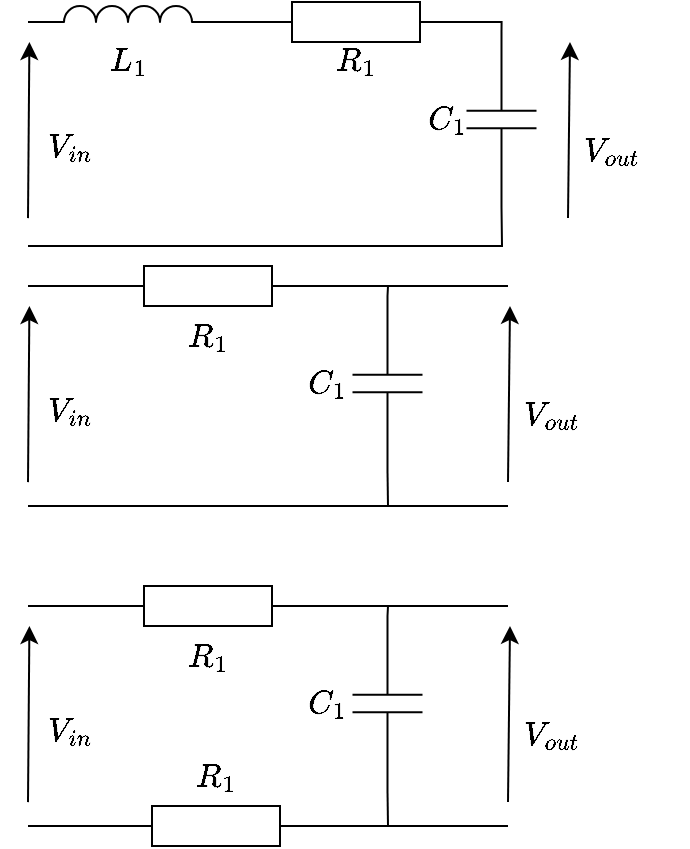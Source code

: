 <mxfile version="26.0.3">
  <diagram name="Σελίδα-1" id="eIitHSgUbr_Ef1hGLhfr">
    <mxGraphModel dx="676" dy="356" grid="1" gridSize="10" guides="1" tooltips="1" connect="1" arrows="1" fold="1" page="1" pageScale="1" pageWidth="827" pageHeight="1169" math="1" shadow="0">
      <root>
        <mxCell id="0" />
        <mxCell id="1" parent="0" />
        <mxCell id="EfQFGKJvnnYAsufmfuI2-1" value="" style="pointerEvents=1;verticalLabelPosition=bottom;shadow=0;dashed=0;align=center;html=1;verticalAlign=top;shape=mxgraph.electrical.resistors.resistor_1;" parent="1" vertex="1">
          <mxGeometry x="360" y="280" width="100" height="20" as="geometry" />
        </mxCell>
        <mxCell id="EfQFGKJvnnYAsufmfuI2-2" value="" style="pointerEvents=1;verticalLabelPosition=bottom;shadow=0;dashed=0;align=center;html=1;verticalAlign=top;shape=mxgraph.electrical.capacitors.capacitor_1;rotation=90;" parent="1" vertex="1">
          <mxGeometry x="456" y="321.25" width="87.5" height="35" as="geometry" />
        </mxCell>
        <mxCell id="EfQFGKJvnnYAsufmfuI2-3" value="" style="endArrow=none;html=1;rounded=0;entryX=0;entryY=0.5;entryDx=0;entryDy=0;entryPerimeter=0;exitX=1;exitY=0.5;exitDx=0;exitDy=0;exitPerimeter=0;" parent="1" source="EfQFGKJvnnYAsufmfuI2-1" target="EfQFGKJvnnYAsufmfuI2-2" edge="1">
          <mxGeometry width="50" height="50" relative="1" as="geometry">
            <mxPoint x="420" y="380" as="sourcePoint" />
            <mxPoint x="470" y="330" as="targetPoint" />
            <Array as="points">
              <mxPoint x="500" y="290" />
            </Array>
          </mxGeometry>
        </mxCell>
        <mxCell id="EfQFGKJvnnYAsufmfuI2-7" value="$$R_1$$" style="text;html=1;align=center;verticalAlign=middle;whiteSpace=wrap;rounded=0;fontSize=14;" parent="1" vertex="1">
          <mxGeometry x="380" y="300" width="60" height="30" as="geometry" />
        </mxCell>
        <mxCell id="EfQFGKJvnnYAsufmfuI2-8" value="$$C_1$$" style="text;html=1;align=center;verticalAlign=middle;whiteSpace=wrap;rounded=0;fontSize=14;" parent="1" vertex="1">
          <mxGeometry x="440" y="323.75" width="60" height="30" as="geometry" />
        </mxCell>
        <mxCell id="EfQFGKJvnnYAsufmfuI2-12" value="" style="endArrow=none;html=1;rounded=0;" parent="1" edge="1">
          <mxGeometry width="50" height="50" relative="1" as="geometry">
            <mxPoint x="320" y="400" as="sourcePoint" />
            <mxPoint x="560" y="400" as="targetPoint" />
          </mxGeometry>
        </mxCell>
        <mxCell id="EfQFGKJvnnYAsufmfuI2-13" value="" style="endArrow=none;html=1;rounded=0;entryX=1;entryY=0.5;entryDx=0;entryDy=0;entryPerimeter=0;" parent="1" target="EfQFGKJvnnYAsufmfuI2-2" edge="1">
          <mxGeometry width="50" height="50" relative="1" as="geometry">
            <mxPoint x="500" y="400" as="sourcePoint" />
            <mxPoint x="470" y="330" as="targetPoint" />
          </mxGeometry>
        </mxCell>
        <mxCell id="EfQFGKJvnnYAsufmfuI2-14" value="" style="endArrow=none;html=1;rounded=0;" parent="1" edge="1">
          <mxGeometry width="50" height="50" relative="1" as="geometry">
            <mxPoint x="560" y="290" as="sourcePoint" />
            <mxPoint x="500" y="290" as="targetPoint" />
          </mxGeometry>
        </mxCell>
        <mxCell id="EfQFGKJvnnYAsufmfuI2-15" value="" style="endArrow=classic;html=1;rounded=0;entryX=0.007;entryY=1.097;entryDx=0;entryDy=0;entryPerimeter=0;" parent="1" edge="1">
          <mxGeometry width="50" height="50" relative="1" as="geometry">
            <mxPoint x="320" y="388.06" as="sourcePoint" />
            <mxPoint x="320.7" y="300.0" as="targetPoint" />
          </mxGeometry>
        </mxCell>
        <mxCell id="EfQFGKJvnnYAsufmfuI2-16" value="$$V_{in}$$" style="edgeLabel;html=1;align=center;verticalAlign=middle;resizable=0;points=[];fontSize=14;" parent="EfQFGKJvnnYAsufmfuI2-15" vertex="1" connectable="0">
          <mxGeometry x="-0.09" y="-1" relative="1" as="geometry">
            <mxPoint x="19" y="4" as="offset" />
          </mxGeometry>
        </mxCell>
        <mxCell id="EfQFGKJvnnYAsufmfuI2-17" value="" style="endArrow=classic;html=1;rounded=0;entryX=0.007;entryY=1.097;entryDx=0;entryDy=0;entryPerimeter=0;" parent="1" edge="1">
          <mxGeometry width="50" height="50" relative="1" as="geometry">
            <mxPoint x="560" y="388" as="sourcePoint" />
            <mxPoint x="561" y="300" as="targetPoint" />
          </mxGeometry>
        </mxCell>
        <mxCell id="EfQFGKJvnnYAsufmfuI2-18" value="$$V_{out}$$" style="edgeLabel;html=1;align=center;verticalAlign=middle;resizable=0;points=[];fontSize=14;" parent="EfQFGKJvnnYAsufmfuI2-17" vertex="1" connectable="0">
          <mxGeometry x="-0.09" y="-1" relative="1" as="geometry">
            <mxPoint x="19" y="6" as="offset" />
          </mxGeometry>
        </mxCell>
        <mxCell id="EfQFGKJvnnYAsufmfuI2-22" value="" style="endArrow=none;html=1;rounded=0;entryX=0;entryY=0.5;entryDx=0;entryDy=0;entryPerimeter=0;" parent="1" target="EfQFGKJvnnYAsufmfuI2-1" edge="1">
          <mxGeometry width="50" height="50" relative="1" as="geometry">
            <mxPoint x="320" y="290" as="sourcePoint" />
            <mxPoint x="420" y="340" as="targetPoint" />
          </mxGeometry>
        </mxCell>
        <mxCell id="EfQFGKJvnnYAsufmfuI2-23" value="" style="pointerEvents=1;verticalLabelPosition=bottom;shadow=0;dashed=0;align=center;html=1;verticalAlign=top;shape=mxgraph.electrical.resistors.resistor_1;" parent="1" vertex="1">
          <mxGeometry x="360" y="440" width="100" height="20" as="geometry" />
        </mxCell>
        <mxCell id="EfQFGKJvnnYAsufmfuI2-24" value="" style="pointerEvents=1;verticalLabelPosition=bottom;shadow=0;dashed=0;align=center;html=1;verticalAlign=top;shape=mxgraph.electrical.capacitors.capacitor_1;rotation=90;" parent="1" vertex="1">
          <mxGeometry x="456" y="481.25" width="87.5" height="35" as="geometry" />
        </mxCell>
        <mxCell id="EfQFGKJvnnYAsufmfuI2-25" value="" style="endArrow=none;html=1;rounded=0;entryX=0;entryY=0.5;entryDx=0;entryDy=0;entryPerimeter=0;exitX=1;exitY=0.5;exitDx=0;exitDy=0;exitPerimeter=0;" parent="1" source="EfQFGKJvnnYAsufmfuI2-23" target="EfQFGKJvnnYAsufmfuI2-24" edge="1">
          <mxGeometry width="50" height="50" relative="1" as="geometry">
            <mxPoint x="420" y="540" as="sourcePoint" />
            <mxPoint x="470" y="490" as="targetPoint" />
            <Array as="points">
              <mxPoint x="500" y="450" />
            </Array>
          </mxGeometry>
        </mxCell>
        <mxCell id="EfQFGKJvnnYAsufmfuI2-26" value="$$R_1$$" style="text;html=1;align=center;verticalAlign=middle;whiteSpace=wrap;rounded=0;fontSize=14;" parent="1" vertex="1">
          <mxGeometry x="380" y="460" width="60" height="30" as="geometry" />
        </mxCell>
        <mxCell id="EfQFGKJvnnYAsufmfuI2-27" value="$$C_1$$" style="text;html=1;align=center;verticalAlign=middle;whiteSpace=wrap;rounded=0;fontSize=14;" parent="1" vertex="1">
          <mxGeometry x="440" y="483.75" width="60" height="30" as="geometry" />
        </mxCell>
        <mxCell id="EfQFGKJvnnYAsufmfuI2-28" value="" style="endArrow=none;html=1;rounded=0;" parent="1" source="EfQFGKJvnnYAsufmfuI2-36" edge="1">
          <mxGeometry width="50" height="50" relative="1" as="geometry">
            <mxPoint x="320" y="560" as="sourcePoint" />
            <mxPoint x="560" y="560" as="targetPoint" />
          </mxGeometry>
        </mxCell>
        <mxCell id="EfQFGKJvnnYAsufmfuI2-29" value="" style="endArrow=none;html=1;rounded=0;entryX=1;entryY=0.5;entryDx=0;entryDy=0;entryPerimeter=0;" parent="1" target="EfQFGKJvnnYAsufmfuI2-24" edge="1">
          <mxGeometry width="50" height="50" relative="1" as="geometry">
            <mxPoint x="500" y="560" as="sourcePoint" />
            <mxPoint x="470" y="490" as="targetPoint" />
          </mxGeometry>
        </mxCell>
        <mxCell id="EfQFGKJvnnYAsufmfuI2-30" value="" style="endArrow=none;html=1;rounded=0;" parent="1" edge="1">
          <mxGeometry width="50" height="50" relative="1" as="geometry">
            <mxPoint x="560" y="450" as="sourcePoint" />
            <mxPoint x="500" y="450" as="targetPoint" />
          </mxGeometry>
        </mxCell>
        <mxCell id="EfQFGKJvnnYAsufmfuI2-31" value="" style="endArrow=classic;html=1;rounded=0;entryX=0.007;entryY=1.097;entryDx=0;entryDy=0;entryPerimeter=0;" parent="1" edge="1">
          <mxGeometry width="50" height="50" relative="1" as="geometry">
            <mxPoint x="320" y="548.06" as="sourcePoint" />
            <mxPoint x="320.7" y="460.0" as="targetPoint" />
          </mxGeometry>
        </mxCell>
        <mxCell id="EfQFGKJvnnYAsufmfuI2-32" value="$$V_{in}$$" style="edgeLabel;html=1;align=center;verticalAlign=middle;resizable=0;points=[];fontSize=14;" parent="EfQFGKJvnnYAsufmfuI2-31" vertex="1" connectable="0">
          <mxGeometry x="-0.09" y="-1" relative="1" as="geometry">
            <mxPoint x="19" y="4" as="offset" />
          </mxGeometry>
        </mxCell>
        <mxCell id="EfQFGKJvnnYAsufmfuI2-33" value="" style="endArrow=classic;html=1;rounded=0;entryX=0.007;entryY=1.097;entryDx=0;entryDy=0;entryPerimeter=0;" parent="1" edge="1">
          <mxGeometry width="50" height="50" relative="1" as="geometry">
            <mxPoint x="560" y="548" as="sourcePoint" />
            <mxPoint x="561" y="460" as="targetPoint" />
          </mxGeometry>
        </mxCell>
        <mxCell id="EfQFGKJvnnYAsufmfuI2-34" value="$$V_{out}$$" style="edgeLabel;html=1;align=center;verticalAlign=middle;resizable=0;points=[];fontSize=14;" parent="EfQFGKJvnnYAsufmfuI2-33" vertex="1" connectable="0">
          <mxGeometry x="-0.09" y="-1" relative="1" as="geometry">
            <mxPoint x="19" y="6" as="offset" />
          </mxGeometry>
        </mxCell>
        <mxCell id="EfQFGKJvnnYAsufmfuI2-35" value="" style="endArrow=none;html=1;rounded=0;entryX=0;entryY=0.5;entryDx=0;entryDy=0;entryPerimeter=0;" parent="1" target="EfQFGKJvnnYAsufmfuI2-23" edge="1">
          <mxGeometry width="50" height="50" relative="1" as="geometry">
            <mxPoint x="320" y="450" as="sourcePoint" />
            <mxPoint x="420" y="500" as="targetPoint" />
          </mxGeometry>
        </mxCell>
        <mxCell id="EfQFGKJvnnYAsufmfuI2-37" value="" style="endArrow=none;html=1;rounded=0;" parent="1" target="EfQFGKJvnnYAsufmfuI2-36" edge="1">
          <mxGeometry width="50" height="50" relative="1" as="geometry">
            <mxPoint x="320" y="560" as="sourcePoint" />
            <mxPoint x="560" y="560" as="targetPoint" />
          </mxGeometry>
        </mxCell>
        <mxCell id="EfQFGKJvnnYAsufmfuI2-36" value="" style="pointerEvents=1;verticalLabelPosition=bottom;shadow=0;dashed=0;align=center;html=1;verticalAlign=top;shape=mxgraph.electrical.resistors.resistor_1;" parent="1" vertex="1">
          <mxGeometry x="364" y="550" width="100" height="20" as="geometry" />
        </mxCell>
        <mxCell id="EfQFGKJvnnYAsufmfuI2-38" value="$$R_1$$" style="text;html=1;align=center;verticalAlign=middle;whiteSpace=wrap;rounded=0;fontSize=14;" parent="1" vertex="1">
          <mxGeometry x="384" y="520" width="60" height="30" as="geometry" />
        </mxCell>
        <mxCell id="tFKcBgRpLSoyx-89n10t-1" value="" style="pointerEvents=1;verticalLabelPosition=bottom;shadow=0;dashed=0;align=center;html=1;verticalAlign=top;shape=mxgraph.electrical.inductors.inductor_3;" vertex="1" parent="1">
          <mxGeometry x="320" y="150" width="100" height="8" as="geometry" />
        </mxCell>
        <mxCell id="tFKcBgRpLSoyx-89n10t-4" value="" style="pointerEvents=1;verticalLabelPosition=bottom;shadow=0;dashed=0;align=center;html=1;verticalAlign=top;shape=mxgraph.electrical.resistors.resistor_1;" vertex="1" parent="1">
          <mxGeometry x="434" y="148" width="100" height="20" as="geometry" />
        </mxCell>
        <mxCell id="tFKcBgRpLSoyx-89n10t-5" value="" style="pointerEvents=1;verticalLabelPosition=bottom;shadow=0;dashed=0;align=center;html=1;verticalAlign=top;shape=mxgraph.electrical.capacitors.capacitor_1;rotation=90;" vertex="1" parent="1">
          <mxGeometry x="513" y="189.25" width="87.5" height="35" as="geometry" />
        </mxCell>
        <mxCell id="tFKcBgRpLSoyx-89n10t-6" value="" style="endArrow=none;html=1;rounded=0;entryX=1;entryY=1;entryDx=0;entryDy=0;entryPerimeter=0;exitX=0;exitY=0.5;exitDx=0;exitDy=0;exitPerimeter=0;" edge="1" parent="1" source="tFKcBgRpLSoyx-89n10t-4" target="tFKcBgRpLSoyx-89n10t-1">
          <mxGeometry width="50" height="50" relative="1" as="geometry">
            <mxPoint x="270" y="240" as="sourcePoint" />
            <mxPoint x="320" y="190" as="targetPoint" />
          </mxGeometry>
        </mxCell>
        <mxCell id="tFKcBgRpLSoyx-89n10t-7" style="edgeStyle=orthogonalEdgeStyle;rounded=0;orthogonalLoop=1;jettySize=auto;html=1;exitX=1;exitY=0.5;exitDx=0;exitDy=0;exitPerimeter=0;entryX=0;entryY=0.5;entryDx=0;entryDy=0;entryPerimeter=0;endArrow=none;endFill=0;" edge="1" parent="1" source="tFKcBgRpLSoyx-89n10t-4" target="tFKcBgRpLSoyx-89n10t-5">
          <mxGeometry relative="1" as="geometry" />
        </mxCell>
        <mxCell id="tFKcBgRpLSoyx-89n10t-11" value="" style="endArrow=none;html=1;rounded=0;exitX=1;exitY=0.5;exitDx=0;exitDy=0;exitPerimeter=0;" edge="1" parent="1">
          <mxGeometry width="50" height="50" relative="1" as="geometry">
            <mxPoint x="556.75" y="250.5" as="sourcePoint" />
            <mxPoint x="320" y="270" as="targetPoint" />
            <Array as="points">
              <mxPoint x="557" y="270" />
            </Array>
          </mxGeometry>
        </mxCell>
        <mxCell id="tFKcBgRpLSoyx-89n10t-12" value="" style="endArrow=classic;html=1;rounded=0;entryX=0.007;entryY=1.097;entryDx=0;entryDy=0;entryPerimeter=0;" edge="1" parent="1">
          <mxGeometry width="50" height="50" relative="1" as="geometry">
            <mxPoint x="590" y="256" as="sourcePoint" />
            <mxPoint x="591" y="168" as="targetPoint" />
          </mxGeometry>
        </mxCell>
        <mxCell id="tFKcBgRpLSoyx-89n10t-13" value="$$V_{out}$$" style="edgeLabel;html=1;align=center;verticalAlign=middle;resizable=0;points=[];fontSize=14;" vertex="1" connectable="0" parent="tFKcBgRpLSoyx-89n10t-12">
          <mxGeometry x="-0.09" y="-1" relative="1" as="geometry">
            <mxPoint x="19" y="6" as="offset" />
          </mxGeometry>
        </mxCell>
        <mxCell id="tFKcBgRpLSoyx-89n10t-19" value="" style="endArrow=classic;html=1;rounded=0;entryX=0.007;entryY=1.097;entryDx=0;entryDy=0;entryPerimeter=0;" edge="1" parent="1">
          <mxGeometry width="50" height="50" relative="1" as="geometry">
            <mxPoint x="320" y="256.06" as="sourcePoint" />
            <mxPoint x="320.7" y="168.0" as="targetPoint" />
          </mxGeometry>
        </mxCell>
        <mxCell id="tFKcBgRpLSoyx-89n10t-20" value="$$V_{in}$$" style="edgeLabel;html=1;align=center;verticalAlign=middle;resizable=0;points=[];fontSize=14;" vertex="1" connectable="0" parent="tFKcBgRpLSoyx-89n10t-19">
          <mxGeometry x="-0.09" y="-1" relative="1" as="geometry">
            <mxPoint x="19" y="4" as="offset" />
          </mxGeometry>
        </mxCell>
        <mxCell id="tFKcBgRpLSoyx-89n10t-21" value="$$C_1$$" style="text;html=1;align=center;verticalAlign=middle;whiteSpace=wrap;rounded=0;fontSize=14;" vertex="1" parent="1">
          <mxGeometry x="500" y="191.75" width="60" height="30" as="geometry" />
        </mxCell>
        <mxCell id="tFKcBgRpLSoyx-89n10t-22" value="$$R_1$$" style="text;html=1;align=center;verticalAlign=middle;whiteSpace=wrap;rounded=0;fontSize=14;" vertex="1" parent="1">
          <mxGeometry x="454" y="161.75" width="60" height="30" as="geometry" />
        </mxCell>
        <mxCell id="tFKcBgRpLSoyx-89n10t-23" value="$$L_1$$" style="text;html=1;align=center;verticalAlign=middle;whiteSpace=wrap;rounded=0;fontSize=14;" vertex="1" parent="1">
          <mxGeometry x="340" y="161.75" width="60" height="30" as="geometry" />
        </mxCell>
      </root>
    </mxGraphModel>
  </diagram>
</mxfile>

